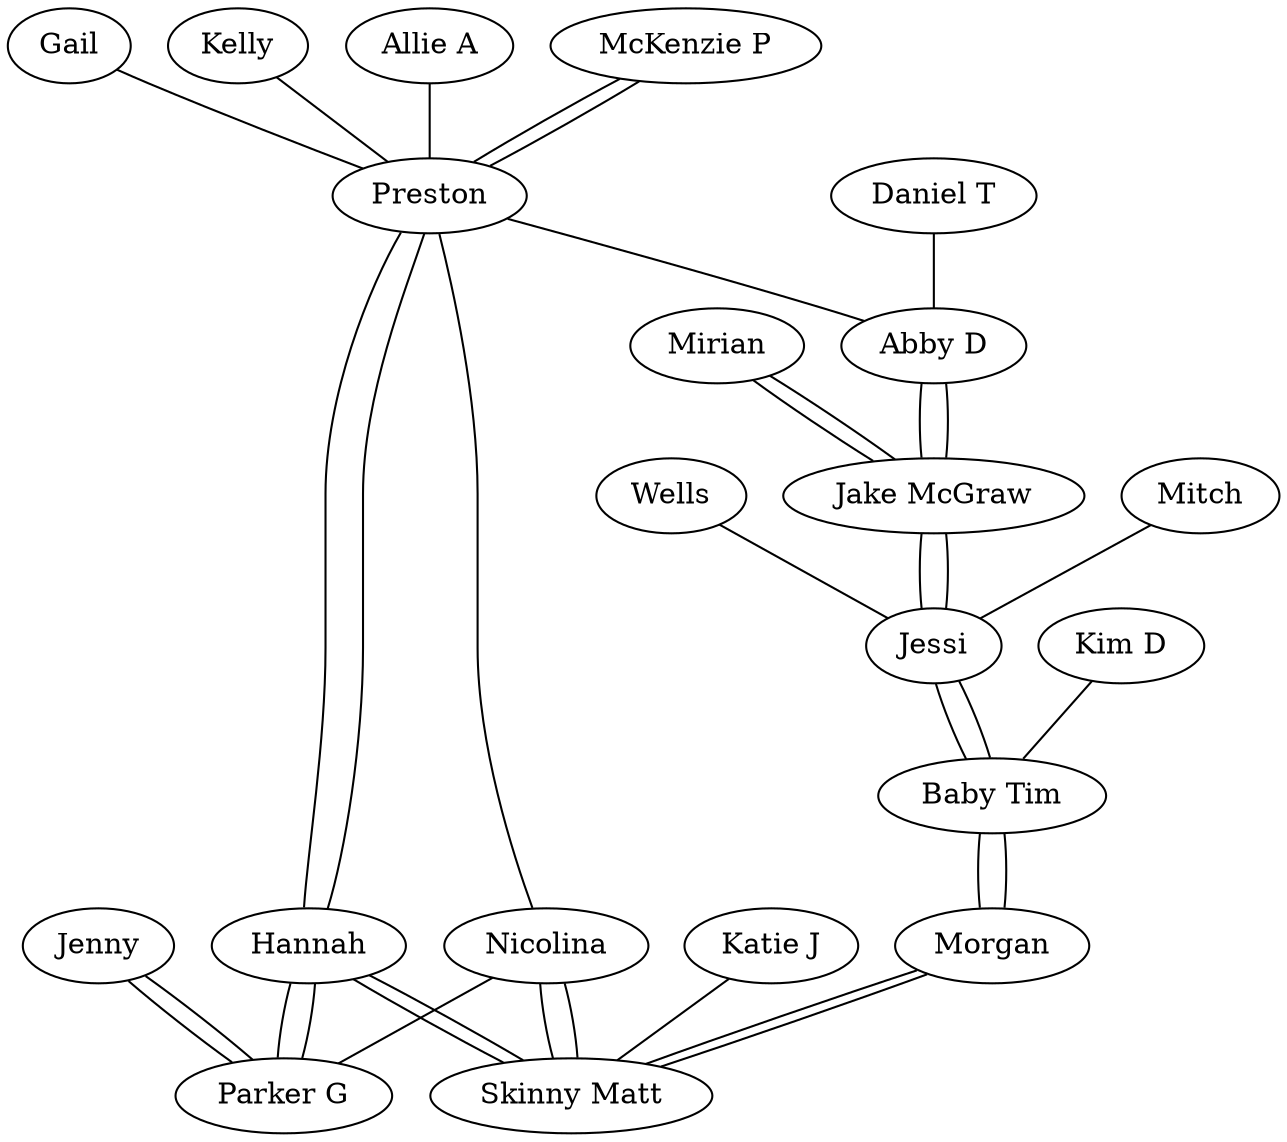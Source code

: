 /* Created by igraph 0.7.1 */
graph {
  0 [
    label="Parker G"
    name="Parker G"
    size=9
  ];
  1 [
    label="Skinny Matt"
    name="Skinny Matt"
    size=12
  ];
  2 [
    label=Jenny
    name=Jenny
    size=3
  ];
  3 [
    label=Hannah
    name=Hannah
    size=9
  ];
  4 [
    label=Morgan
    name=Morgan
    size=6
  ];
  5 [
    label=Nicolina
    name=Nicolina
    size=3
  ];
  6 [
    label="Baby Tim"
    name="Baby Tim"
    size=9
  ];
  7 [
    label=Jessi
    name=Jessi
    size=12
  ];
  8 [
    label=Wells
    name=Wells
    size=0
  ];
  9 [
    label="Jake McGraw"
    name="Jake McGraw"
    size=9
  ];
  10 [
    label=Mitch
    name=Mitch
    size=0
  ];
  11 [
    label="Katie J"
    name="Katie J"
    size=0
  ];
  12 [
    label="Kim D"
    name="Kim D"
    size=0
  ];
  13 [
    label=Mirian
    name=Mirian
    size=3
  ];
  14 [
    label="Abby D"
    name="Abby D"
    size=9
  ];
  15 [
    label=Preston
    name=Preston
    size=18
  ];
  16 [
    label=Gail
    name=Gail
    size=0
  ];
  17 [
    label=Kelly
    name=Kelly
    size=0
  ];
  18 [
    label="Allie A"
    name="Allie A"
    size=0
  ];
  19 [
    label="McKenzie P"
    name="McKenzie P"
    size=3
  ];
  20 [
    label="Daniel T"
    name="Daniel T"
    size=0
  ];

  2 -- 0;
  3 -- 0;
  5 -- 0;
  3 -- 1;
  4 -- 1;
  5 -- 1;
  11 -- 1;
  2 -- 0;
  3 -- 0;
  3 -- 1;
  15 -- 3;
  6 -- 4;
  4 -- 1;
  5 -- 1;
  7 -- 6;
  12 -- 6;
  6 -- 4;
  10 -- 7;
  7 -- 6;
  8 -- 7;
  9 -- 7;
  9 -- 7;
  14 -- 9;
  13 -- 9;
  13 -- 9;
  14 -- 9;
  15 -- 14;
  20 -- 14;
  17 -- 15;
  16 -- 15;
  15 -- 5;
  18 -- 15;
  15 -- 3;
  19 -- 15;
  19 -- 15;
}
